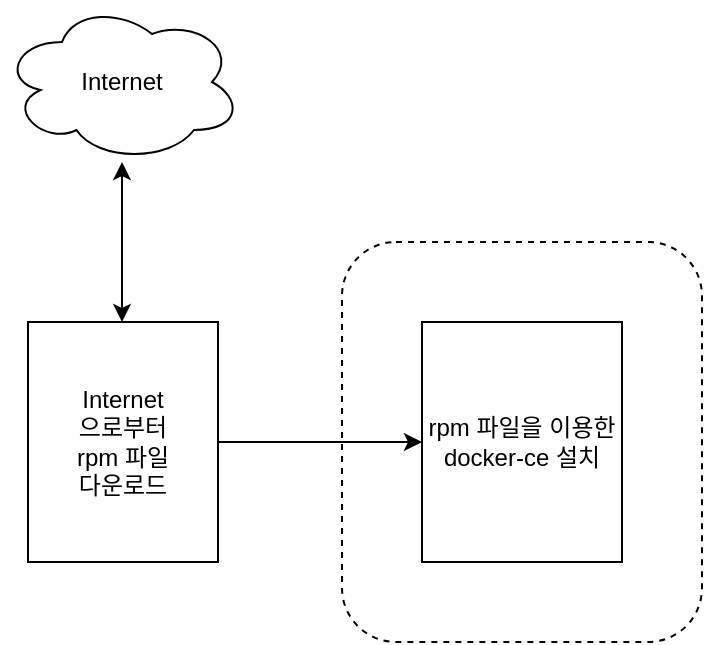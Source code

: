 <mxfile version="14.4.4" type="github">
  <diagram id="unFqOEDdfXkWgbKuixIj" name="Page-1">
    <mxGraphModel dx="786" dy="535" grid="1" gridSize="10" guides="1" tooltips="1" connect="1" arrows="1" fold="1" page="1" pageScale="1" pageWidth="827" pageHeight="1169" math="0" shadow="0">
      <root>
        <mxCell id="0" />
        <mxCell id="1" parent="0" />
        <mxCell id="J224BRCx1Zql7-7MCpVJ-2" value="Internet" style="ellipse;shape=cloud;whiteSpace=wrap;html=1;" vertex="1" parent="1">
          <mxGeometry x="180" y="80" width="120" height="80" as="geometry" />
        </mxCell>
        <mxCell id="J224BRCx1Zql7-7MCpVJ-3" value="" style="endArrow=classic;startArrow=classic;html=1;exitX=0;exitY=0.5;exitDx=0;exitDy=0;entryX=0.5;entryY=1;entryDx=0;entryDy=0;entryPerimeter=0;" edge="1" parent="1" target="J224BRCx1Zql7-7MCpVJ-2">
          <mxGeometry width="50" height="50" relative="1" as="geometry">
            <mxPoint x="240" y="240" as="sourcePoint" />
            <mxPoint x="240" y="190" as="targetPoint" />
          </mxGeometry>
        </mxCell>
        <mxCell id="J224BRCx1Zql7-7MCpVJ-4" value="Internet&lt;br&gt;으로부터&lt;br&gt;rpm 파일&lt;br&gt;다운로드" style="rounded=0;whiteSpace=wrap;html=1;" vertex="1" parent="1">
          <mxGeometry x="193" y="240" width="95" height="120" as="geometry" />
        </mxCell>
        <mxCell id="J224BRCx1Zql7-7MCpVJ-5" value="rpm 파일을 이용한 &lt;br&gt;docker-ce 설치" style="rounded=0;whiteSpace=wrap;html=1;" vertex="1" parent="1">
          <mxGeometry x="390" y="240" width="100" height="120" as="geometry" />
        </mxCell>
        <mxCell id="J224BRCx1Zql7-7MCpVJ-6" value="" style="endArrow=classic;html=1;exitX=1;exitY=0.5;exitDx=0;exitDy=0;entryX=0;entryY=0.5;entryDx=0;entryDy=0;" edge="1" parent="1" source="J224BRCx1Zql7-7MCpVJ-4" target="J224BRCx1Zql7-7MCpVJ-5">
          <mxGeometry width="50" height="50" relative="1" as="geometry">
            <mxPoint x="380" y="300" as="sourcePoint" />
            <mxPoint x="430" y="250" as="targetPoint" />
          </mxGeometry>
        </mxCell>
        <mxCell id="J224BRCx1Zql7-7MCpVJ-7" value="" style="rounded=1;whiteSpace=wrap;html=1;fillColor=none;dashed=1;" vertex="1" parent="1">
          <mxGeometry x="350" y="200" width="180" height="200" as="geometry" />
        </mxCell>
      </root>
    </mxGraphModel>
  </diagram>
</mxfile>
